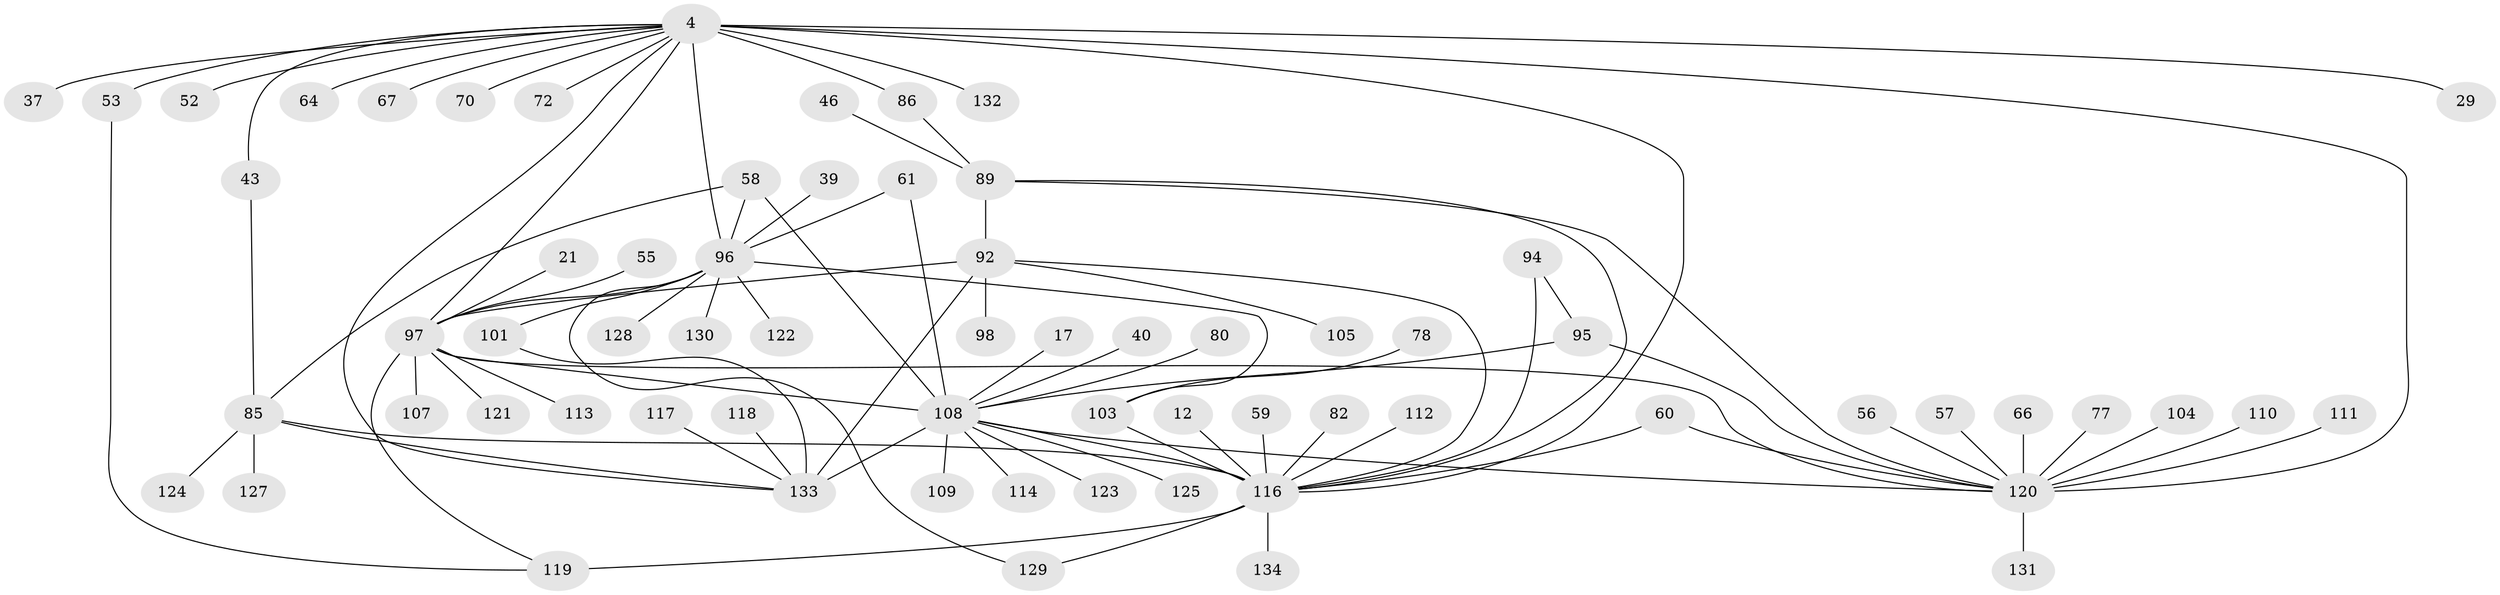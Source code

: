 // original degree distribution, {18: 0.007462686567164179, 6: 0.04477611940298507, 9: 0.014925373134328358, 27: 0.007462686567164179, 7: 0.029850746268656716, 3: 0.14925373134328357, 4: 0.04477611940298507, 10: 0.007462686567164179, 11: 0.007462686567164179, 5: 0.05223880597014925, 1: 0.4701492537313433, 2: 0.15671641791044777, 14: 0.007462686567164179}
// Generated by graph-tools (version 1.1) at 2025/50/03/04/25 21:50:21]
// undirected, 67 vertices, 89 edges
graph export_dot {
graph [start="1"]
  node [color=gray90,style=filled];
  4;
  12;
  17;
  21;
  29;
  37;
  39;
  40;
  43 [super="+6"];
  46;
  52;
  53 [super="+19"];
  55;
  56;
  57;
  58;
  59;
  60;
  61;
  64 [super="+16"];
  66;
  67;
  70;
  72;
  77;
  78;
  80;
  82;
  85 [super="+22+15"];
  86 [super="+33"];
  89 [super="+36+81"];
  92 [super="+49+8"];
  94 [super="+75"];
  95;
  96 [super="+11+76"];
  97 [super="+65+7+3"];
  98;
  101 [super="+34"];
  103 [super="+74"];
  104 [super="+23+28"];
  105;
  107;
  108 [super="+62+5"];
  109;
  110;
  111 [super="+100"];
  112;
  113;
  114;
  116 [super="+115+90"];
  117;
  118 [super="+102"];
  119 [super="+93"];
  120 [super="+30+63+68+54+38"];
  121;
  122;
  123;
  124;
  125;
  127;
  128;
  129 [super="+99+106+126"];
  130;
  131;
  132;
  133 [super="+47+32+41"];
  134;
  4 -- 29;
  4 -- 37;
  4 -- 52;
  4 -- 53 [weight=2];
  4 -- 67;
  4 -- 70;
  4 -- 72;
  4 -- 132;
  4 -- 133;
  4 -- 43;
  4 -- 120 [weight=4];
  4 -- 96 [weight=4];
  4 -- 64;
  4 -- 86;
  4 -- 116 [weight=3];
  4 -- 97 [weight=2];
  12 -- 116;
  17 -- 108;
  21 -- 97;
  39 -- 96;
  40 -- 108;
  43 -- 85;
  46 -- 89;
  53 -- 119;
  55 -- 97;
  56 -- 120;
  57 -- 120;
  58 -- 85;
  58 -- 108;
  58 -- 96;
  59 -- 116;
  60 -- 120;
  60 -- 116;
  61 -- 108;
  61 -- 96;
  66 -- 120;
  77 -- 120;
  78 -- 103;
  80 -- 108;
  82 -- 116;
  85 -- 124;
  85 -- 127;
  85 -- 133 [weight=2];
  85 -- 116 [weight=3];
  86 -- 89;
  89 -- 116;
  89 -- 120 [weight=2];
  89 -- 92 [weight=2];
  92 -- 97 [weight=3];
  92 -- 98;
  92 -- 133 [weight=2];
  92 -- 105;
  92 -- 116;
  94 -- 95 [weight=2];
  94 -- 116 [weight=2];
  95 -- 120;
  95 -- 108;
  96 -- 122;
  96 -- 128;
  96 -- 97;
  96 -- 130;
  96 -- 101;
  96 -- 103;
  96 -- 129;
  97 -- 113;
  97 -- 121;
  97 -- 108 [weight=8];
  97 -- 120;
  97 -- 107;
  97 -- 119;
  101 -- 133;
  103 -- 116 [weight=2];
  104 -- 120;
  108 -- 109;
  108 -- 133 [weight=3];
  108 -- 114;
  108 -- 125;
  108 -- 123;
  108 -- 120;
  108 -- 116 [weight=3];
  110 -- 120;
  111 -- 120;
  112 -- 116;
  116 -- 129;
  116 -- 134;
  116 -- 119 [weight=2];
  117 -- 133;
  118 -- 133;
  120 -- 131;
}
